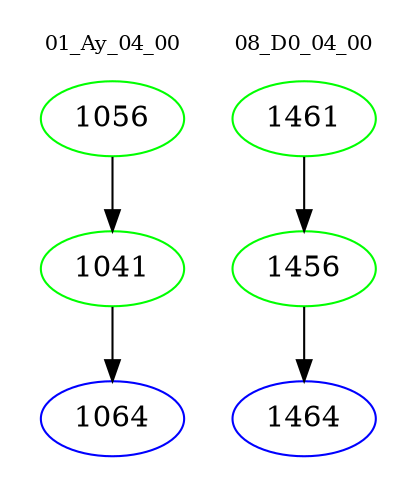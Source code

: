 digraph{
subgraph cluster_0 {
color = white
label = "01_Ay_04_00";
fontsize=10;
T0_1056 [label="1056", color="green"]
T0_1056 -> T0_1041 [color="black"]
T0_1041 [label="1041", color="green"]
T0_1041 -> T0_1064 [color="black"]
T0_1064 [label="1064", color="blue"]
}
subgraph cluster_1 {
color = white
label = "08_D0_04_00";
fontsize=10;
T1_1461 [label="1461", color="green"]
T1_1461 -> T1_1456 [color="black"]
T1_1456 [label="1456", color="green"]
T1_1456 -> T1_1464 [color="black"]
T1_1464 [label="1464", color="blue"]
}
}
